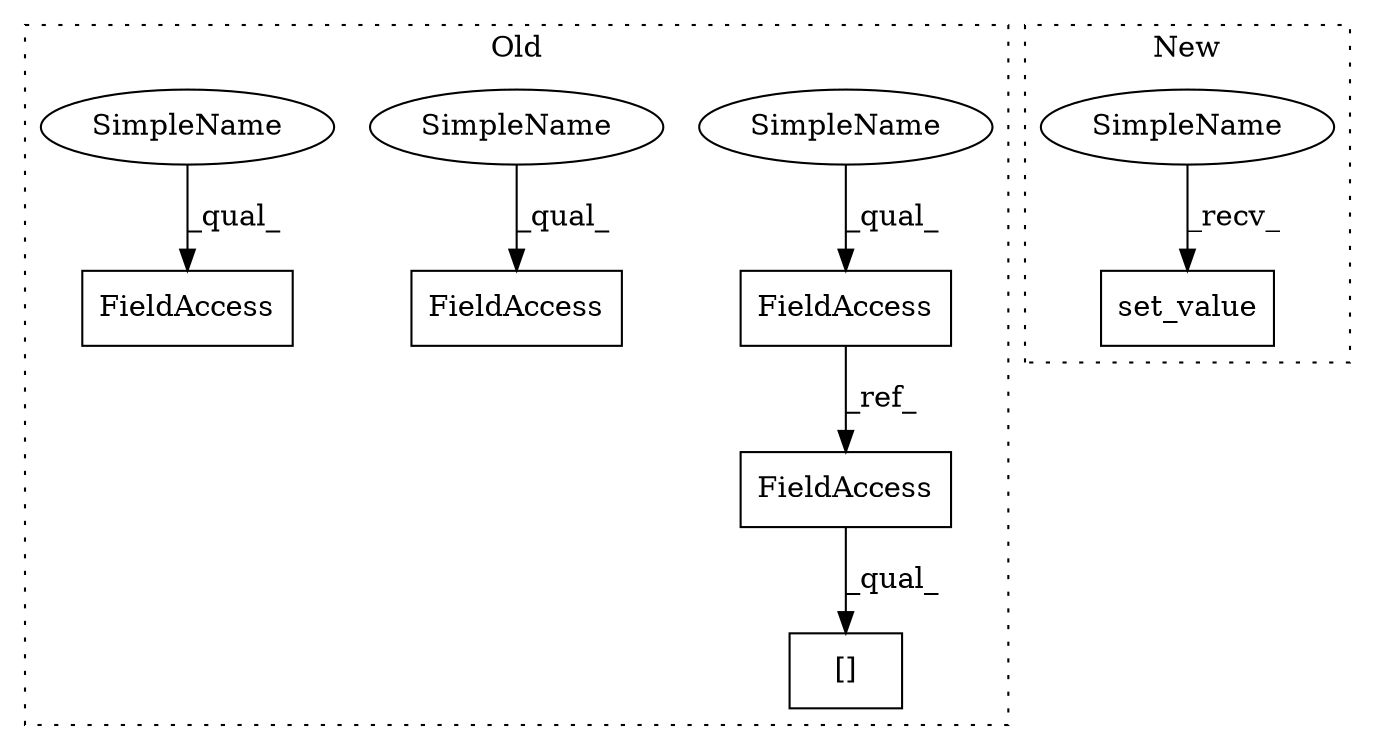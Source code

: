 digraph G {
subgraph cluster0 {
1 [label="[]" a="2" s="4860,4881" l="12,1" shape="box"];
3 [label="FieldAccess" a="22" s="4808" l="11" shape="box"];
4 [label="FieldAccess" a="22" s="4785" l="11" shape="box"];
5 [label="FieldAccess" a="22" s="5003" l="8" shape="box"];
6 [label="SimpleName" a="42" s="4808" l="4" shape="ellipse"];
7 [label="SimpleName" a="42" s="4785" l="4" shape="ellipse"];
8 [label="SimpleName" a="42" s="5003" l="4" shape="ellipse"];
9 [label="FieldAccess" a="22" s="4860" l="11" shape="box"];
label = "Old";
style="dotted";
}
subgraph cluster1 {
2 [label="set_value" a="32" s="6130,6153" l="10,1" shape="box"];
10 [label="SimpleName" a="42" s="6125" l="4" shape="ellipse"];
label = "New";
style="dotted";
}
3 -> 9 [label="_ref_"];
6 -> 3 [label="_qual_"];
7 -> 4 [label="_qual_"];
8 -> 5 [label="_qual_"];
9 -> 1 [label="_qual_"];
10 -> 2 [label="_recv_"];
}